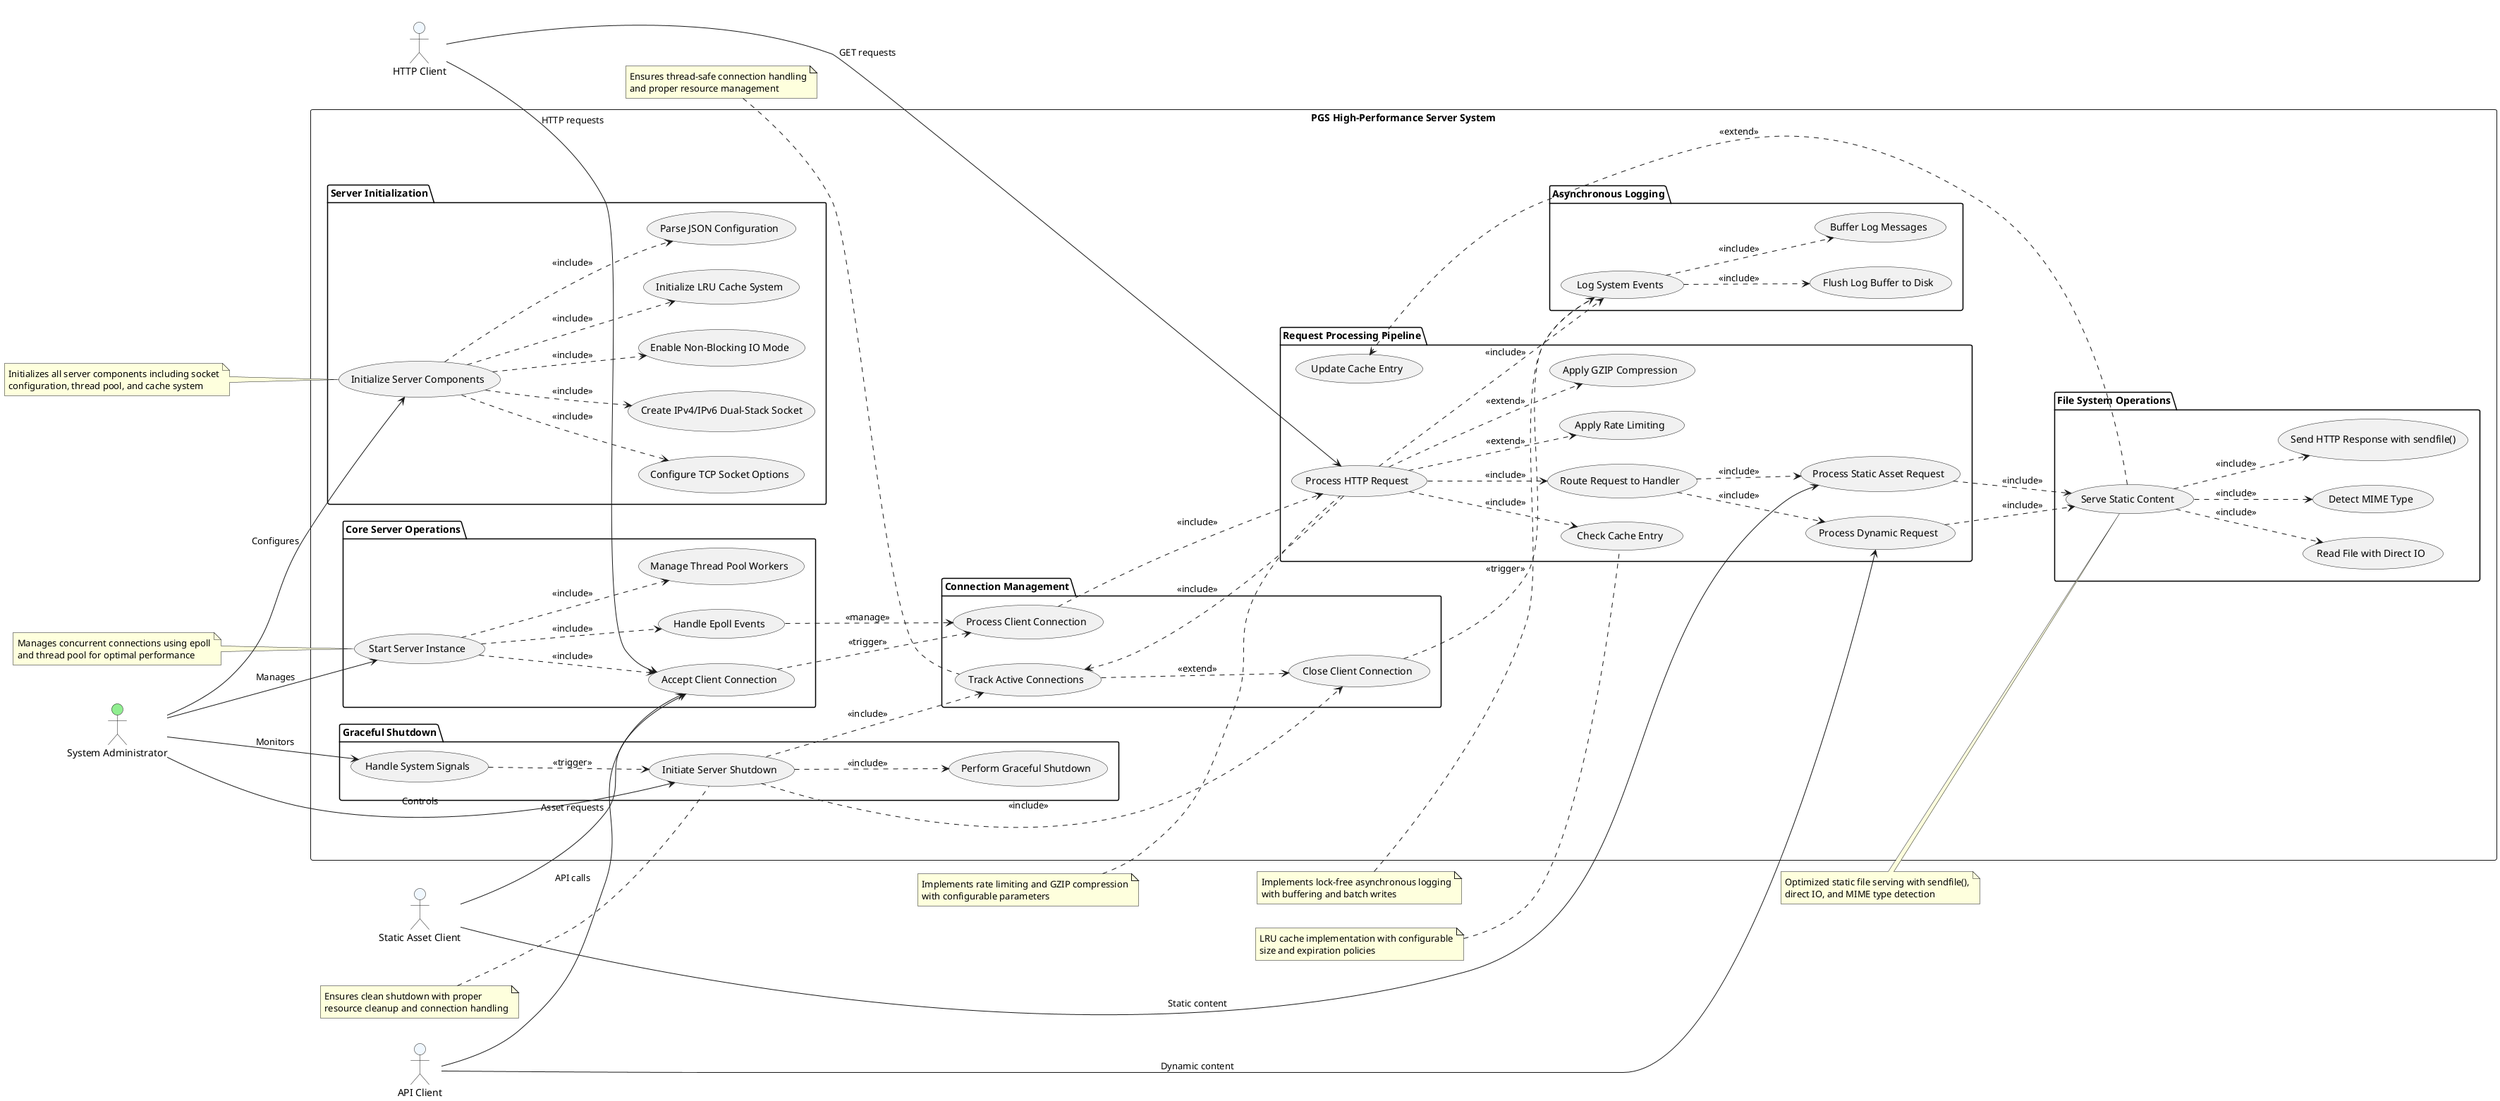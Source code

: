 @startuml server-usecase

left to right direction

' Actor definitions with clear roles
:HTTP Client: as Client1 #aliceblue
:Static Asset Client: as Client2 #aliceblue
:API Client: as Client3 #aliceblue
:System Administrator: as Admin #lightgreen

rectangle "PGS High-Performance Server System" {
    package "Server Initialization" {
        usecase "Initialize Server Components" as UC1
        usecase "Parse JSON Configuration" as UC2
        usecase "Configure TCP Socket Options" as UC22
        usecase "Create IPv4/IPv6 Dual-Stack Socket" as UC23
        usecase "Enable Non-Blocking IO Mode" as UC24
        usecase "Initialize LRU Cache System" as UC29
    }

    package "Core Server Operations" {
        usecase "Start Server Instance" as UC3
        usecase "Accept Client Connection" as UC4
        usecase "Manage Thread Pool Workers" as UC12
        usecase "Handle Epoll Events" as UC13
    }

    package "Request Processing Pipeline" {
        usecase "Process HTTP Request" as UC5
        usecase "Route Request to Handler" as UC6
        usecase "Process Static Asset Request" as UC18
        usecase "Process Dynamic Request" as UC19
        usecase "Apply Rate Limiting" as UC27
        usecase "Apply GZIP Compression" as UC28
        usecase "Check Cache Entry" as UC30
        usecase "Update Cache Entry" as UC31
    }

    package "File System Operations" {
        usecase "Serve Static Content" as UC7
        usecase "Read File with Direct IO" as UC15
        usecase "Detect MIME Type" as UC16
        usecase "Send HTTP Response with sendfile()" as UC14
    }

    package "Connection Management" {
        usecase "Track Active Connections" as UC8
        usecase "Process Client Connection" as UC11
        usecase "Close Client Connection" as UC17
    }

    package "Asynchronous Logging" {
        usecase "Log System Events" as UC9
        usecase "Buffer Log Messages" as UC20
        usecase "Flush Log Buffer to Disk" as UC21
    }

    package "Graceful Shutdown" {
        usecase "Initiate Server Shutdown" as UC10
        usecase "Handle System Signals" as UC25
        usecase "Perform Graceful Shutdown" as UC26
    }
}

' Actor interactions
Client1 --> UC4 : HTTP requests
Client1 --> UC5 : GET requests
Client2 --> UC4 : Asset requests
Client2 --> UC18 : Static content
Client3 --> UC4 : API calls
Client3 --> UC19 : Dynamic content
Admin --> UC1 : Configures
Admin --> UC3 : Manages
Admin --> UC10 : Controls
Admin --> UC25 : Monitors

' Core relationships
UC1 ..> UC2 : <<include>>
UC1 ..> UC22 : <<include>>
UC1 ..> UC23 : <<include>>
UC1 ..> UC24 : <<include>>
UC1 ..> UC29 : <<include>>

UC3 ..> UC4 : <<include>>
UC3 ..> UC12 : <<include>>
UC3 ..> UC13 : <<include>>

UC4 ..> UC11 : <<trigger>>

UC5 ..> UC6 : <<include>>
UC5 ..> UC8 : <<include>>
UC5 ..> UC9 : <<include>>
UC5 ..> UC27 : <<extend>>
UC5 ..> UC28 : <<extend>>
UC5 ..> UC30 : <<include>>

UC6 ..> UC18 : <<include>>
UC6 ..> UC19 : <<include>>

UC7 ..> UC15 : <<include>>
UC7 ..> UC16 : <<include>>
UC7 ..> UC14 : <<include>>
UC7 ..> UC31 : <<extend>>

UC8 ..> UC17 : <<extend>>

UC9 ..> UC20 : <<include>>
UC9 ..> UC21 : <<include>>

UC10 ..> UC8 : <<include>>
UC10 ..> UC17 : <<include>>
UC10 ..> UC26 : <<include>>

UC11 ..> UC5 : <<include>>

UC13 ..> UC11 : <<manage>>

UC17 ..> UC9 : <<trigger>>

UC18 ..> UC7 : <<include>>
UC19 ..> UC7 : <<include>>

UC25 ..> UC10 : <<trigger>>

' Technical notes
note "Initializes all server components including socket\nconfiguration, thread pool, and cache system" as N1
N1 .. UC1

note "Manages concurrent connections using epoll\nand thread pool for optimal performance" as N2
N2 .. UC3

note "Implements rate limiting and GZIP compression\nwith configurable parameters" as N3
N3 .. UC5

note "Optimized static file serving with sendfile(),\ndirect IO, and MIME type detection" as N4
N4 .. UC7

note "Ensures thread-safe connection handling\nand proper resource management" as N5
N5 .. UC8

note "Implements lock-free asynchronous logging\nwith buffering and batch writes" as N6
N6 .. UC9

note "Ensures clean shutdown with proper\nresource cleanup and connection handling" as N7
N7 .. UC10

note "LRU cache implementation with configurable\nsize and expiration policies" as N8
N8 .. UC30

@enduml